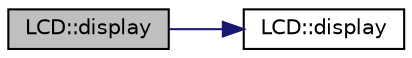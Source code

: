 digraph G
{
  edge [fontname="Helvetica",fontsize="10",labelfontname="Helvetica",labelfontsize="10"];
  node [fontname="Helvetica",fontsize="10",shape=record];
  rankdir=LR;
  Node1 [label="LCD::display",height=0.2,width=0.4,color="black", fillcolor="grey75", style="filled" fontcolor="black"];
  Node1 -> Node2 [color="midnightblue",fontsize="10",style="solid",fontname="Helvetica"];
  Node2 [label="LCD::display",height=0.2,width=0.4,color="black", fillcolor="white", style="filled",URL="$class_l_c_d.html#a445cd6497e7d4ff4d15826f3ca1ee648"];
}

